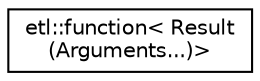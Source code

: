 digraph "Graphical Class Hierarchy"
{
  edge [fontname="Helvetica",fontsize="10",labelfontname="Helvetica",labelfontsize="10"];
  node [fontname="Helvetica",fontsize="10",shape=record];
  rankdir="LR";
  Node0 [label="etl::function\< Result\l(Arguments...)\>",height=0.2,width=0.4,color="black", fillcolor="white", style="filled",URL="$classetl_1_1function_3_01Result_07Arguments_8_8_8_08_4.html"];
}
